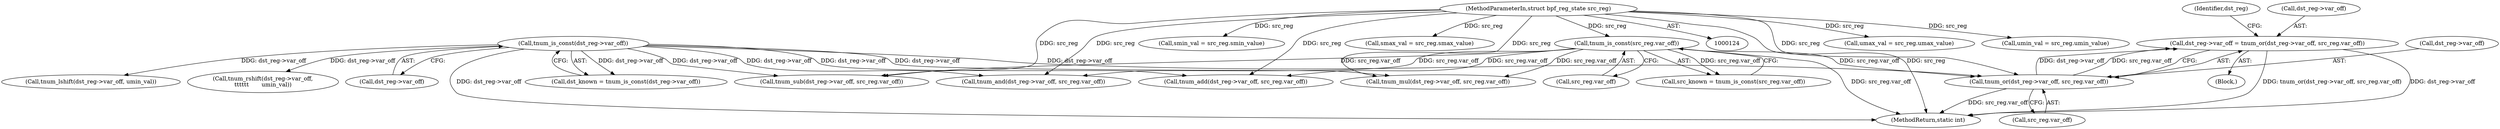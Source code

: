 digraph "0_linux_468f6eafa6c44cb2c5d8aad35e12f06c240a812a@pointer" {
"1000556" [label="(Call,dst_reg->var_off = tnum_or(dst_reg->var_off, src_reg.var_off))"];
"1000560" [label="(Call,tnum_or(dst_reg->var_off, src_reg.var_off))"];
"1000188" [label="(Call,tnum_is_const(dst_reg->var_off))"];
"1000182" [label="(Call,tnum_is_const(src_reg.var_off))"];
"1000128" [label="(MethodParameterIn,struct bpf_reg_state src_reg)"];
"1000175" [label="(Call,umax_val = src_reg.umax_value)"];
"1000180" [label="(Call,src_known = tnum_is_const(src_reg.var_off))"];
"1000183" [label="(Call,src_reg.var_off)"];
"1000186" [label="(Call,dst_known = tnum_is_const(dst_reg->var_off))"];
"1000170" [label="(Call,umin_val = src_reg.umin_value)"];
"1000783" [label="(MethodReturn,static int)"];
"1000351" [label="(Call,tnum_sub(dst_reg->var_off, src_reg.var_off))"];
"1000160" [label="(Call,smin_val = src_reg.smin_value)"];
"1000471" [label="(Call,tnum_and(dst_reg->var_off, src_reg.var_off))"];
"1000165" [label="(Call,smax_val = src_reg.smax_value)"];
"1000274" [label="(Call,tnum_add(dst_reg->var_off, src_reg.var_off))"];
"1000557" [label="(Call,dst_reg->var_off)"];
"1000683" [label="(Call,tnum_lshift(dst_reg->var_off, umin_val))"];
"1000728" [label="(Call,tnum_rshift(dst_reg->var_off,\n\t\t\t\t\t\t       umin_val))"];
"1000364" [label="(Call,tnum_mul(dst_reg->var_off, src_reg.var_off))"];
"1000564" [label="(Call,src_reg.var_off)"];
"1000128" [label="(MethodParameterIn,struct bpf_reg_state src_reg)"];
"1000189" [label="(Call,dst_reg->var_off)"];
"1000560" [label="(Call,tnum_or(dst_reg->var_off, src_reg.var_off))"];
"1000561" [label="(Call,dst_reg->var_off)"];
"1000188" [label="(Call,tnum_is_const(dst_reg->var_off))"];
"1000182" [label="(Call,tnum_is_const(src_reg.var_off))"];
"1000194" [label="(Block,)"];
"1000569" [label="(Identifier,dst_reg)"];
"1000556" [label="(Call,dst_reg->var_off = tnum_or(dst_reg->var_off, src_reg.var_off))"];
"1000556" -> "1000194"  [label="AST: "];
"1000556" -> "1000560"  [label="CFG: "];
"1000557" -> "1000556"  [label="AST: "];
"1000560" -> "1000556"  [label="AST: "];
"1000569" -> "1000556"  [label="CFG: "];
"1000556" -> "1000783"  [label="DDG: tnum_or(dst_reg->var_off, src_reg.var_off)"];
"1000556" -> "1000783"  [label="DDG: dst_reg->var_off"];
"1000560" -> "1000556"  [label="DDG: dst_reg->var_off"];
"1000560" -> "1000556"  [label="DDG: src_reg.var_off"];
"1000560" -> "1000564"  [label="CFG: "];
"1000561" -> "1000560"  [label="AST: "];
"1000564" -> "1000560"  [label="AST: "];
"1000560" -> "1000783"  [label="DDG: src_reg.var_off"];
"1000188" -> "1000560"  [label="DDG: dst_reg->var_off"];
"1000182" -> "1000560"  [label="DDG: src_reg.var_off"];
"1000128" -> "1000560"  [label="DDG: src_reg"];
"1000188" -> "1000186"  [label="AST: "];
"1000188" -> "1000189"  [label="CFG: "];
"1000189" -> "1000188"  [label="AST: "];
"1000186" -> "1000188"  [label="CFG: "];
"1000188" -> "1000783"  [label="DDG: dst_reg->var_off"];
"1000188" -> "1000186"  [label="DDG: dst_reg->var_off"];
"1000188" -> "1000274"  [label="DDG: dst_reg->var_off"];
"1000188" -> "1000351"  [label="DDG: dst_reg->var_off"];
"1000188" -> "1000364"  [label="DDG: dst_reg->var_off"];
"1000188" -> "1000471"  [label="DDG: dst_reg->var_off"];
"1000188" -> "1000683"  [label="DDG: dst_reg->var_off"];
"1000188" -> "1000728"  [label="DDG: dst_reg->var_off"];
"1000182" -> "1000180"  [label="AST: "];
"1000182" -> "1000183"  [label="CFG: "];
"1000183" -> "1000182"  [label="AST: "];
"1000180" -> "1000182"  [label="CFG: "];
"1000182" -> "1000783"  [label="DDG: src_reg.var_off"];
"1000182" -> "1000180"  [label="DDG: src_reg.var_off"];
"1000128" -> "1000182"  [label="DDG: src_reg"];
"1000182" -> "1000274"  [label="DDG: src_reg.var_off"];
"1000182" -> "1000351"  [label="DDG: src_reg.var_off"];
"1000182" -> "1000364"  [label="DDG: src_reg.var_off"];
"1000182" -> "1000471"  [label="DDG: src_reg.var_off"];
"1000128" -> "1000124"  [label="AST: "];
"1000128" -> "1000783"  [label="DDG: src_reg"];
"1000128" -> "1000160"  [label="DDG: src_reg"];
"1000128" -> "1000165"  [label="DDG: src_reg"];
"1000128" -> "1000170"  [label="DDG: src_reg"];
"1000128" -> "1000175"  [label="DDG: src_reg"];
"1000128" -> "1000274"  [label="DDG: src_reg"];
"1000128" -> "1000351"  [label="DDG: src_reg"];
"1000128" -> "1000364"  [label="DDG: src_reg"];
"1000128" -> "1000471"  [label="DDG: src_reg"];
}
